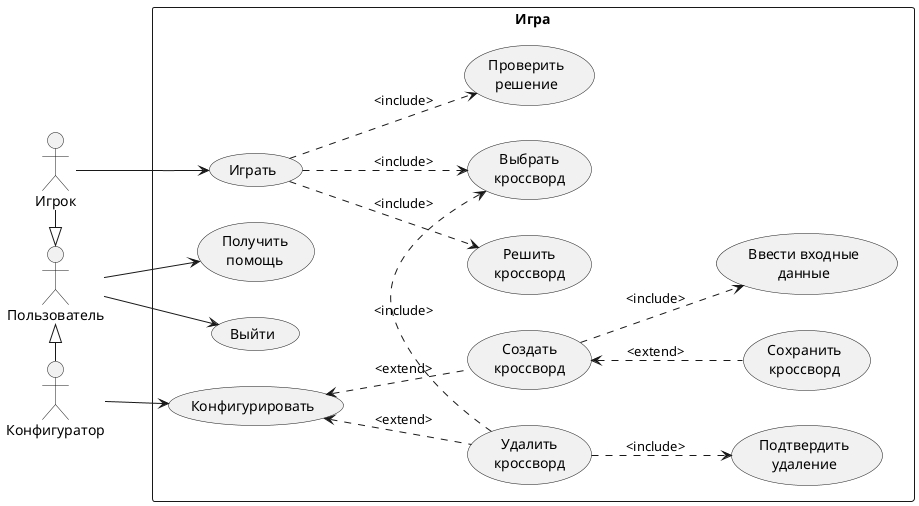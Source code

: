 @startuml

left to right direction

:Пользователь: as User
:Игрок: as Player
:Конфигуратор: as Configurator

User <|-left- Player
User <|-right- Configurator

rectangle Игра {
    User -down-> (Получить\nпомощь)
    User -down-> (Выйти)

    Player -down-> (Играть)
    (Играть) .down.> (Выбрать\nкроссворд) : <include>
    (Играть) .down.> (Решить\nкроссворд) : <include>
    (Играть) .down.> (Проверить\nрешение) : <include>

    Configurator -down-> (Конфигурировать)
    (Конфигурировать) <.. (Удалить\nкроссворд) : <extend>
    (Конфигурировать) <.down. (Создать\nкроссворд) : <extend>

    (Создать\nкроссворд) ..> (Ввести входные\nданные) : <include>
    (Создать\nкроссворд) <.. (Сохранить\nкроссворд) : <extend>

    (Удалить\nкроссворд) .left.> (Выбрать\nкроссворд) : <include>
    (Удалить\nкроссворд) ..> (Подтвердить\nудаление) : <include>
}

@enduml
